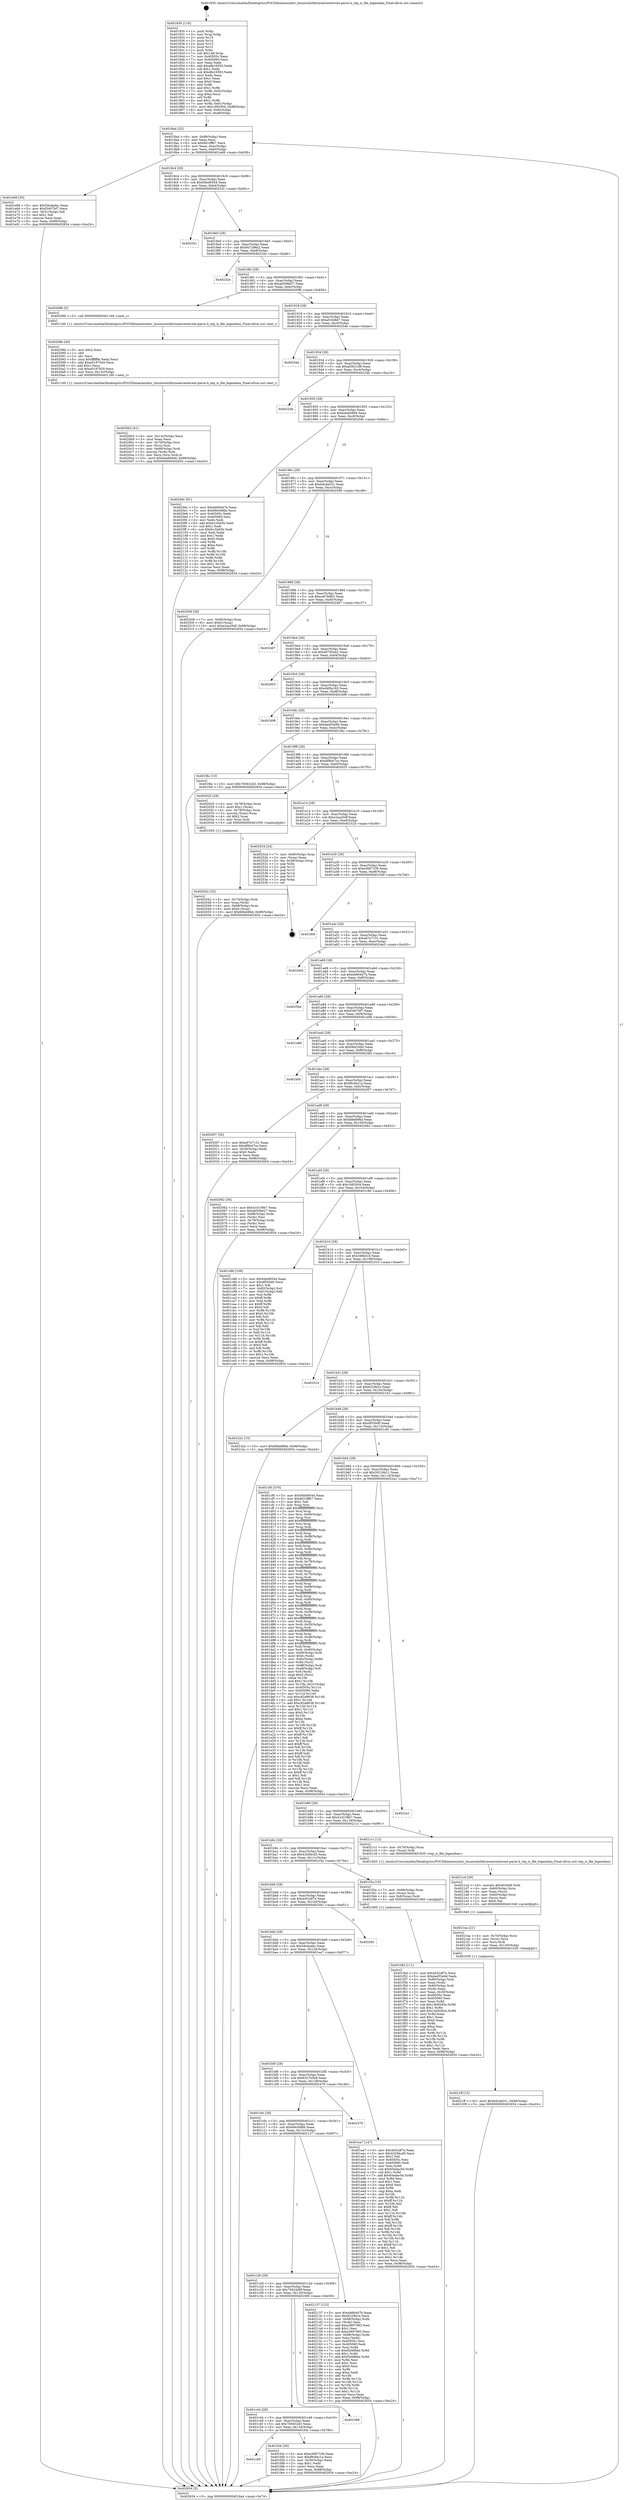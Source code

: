 digraph "0x401830" {
  label = "0x401830 (/mnt/c/Users/mathe/Desktop/tcc/POCII/binaries/extr_linuxtoolslibtraceeventevent-parse.h_tep_is_file_bigendian_Final-ollvm.out::main(0))"
  labelloc = "t"
  node[shape=record]

  Entry [label="",width=0.3,height=0.3,shape=circle,fillcolor=black,style=filled]
  "0x4018a4" [label="{
     0x4018a4 [32]\l
     | [instrs]\l
     &nbsp;&nbsp;0x4018a4 \<+6\>: mov -0x98(%rbp),%eax\l
     &nbsp;&nbsp;0x4018aa \<+2\>: mov %eax,%ecx\l
     &nbsp;&nbsp;0x4018ac \<+6\>: sub $0x8410ffb7,%ecx\l
     &nbsp;&nbsp;0x4018b2 \<+6\>: mov %eax,-0xac(%rbp)\l
     &nbsp;&nbsp;0x4018b8 \<+6\>: mov %ecx,-0xb0(%rbp)\l
     &nbsp;&nbsp;0x4018be \<+6\>: je 0000000000401e68 \<main+0x638\>\l
  }"]
  "0x401e68" [label="{
     0x401e68 [30]\l
     | [instrs]\l
     &nbsp;&nbsp;0x401e68 \<+5\>: mov $0x59cdadec,%eax\l
     &nbsp;&nbsp;0x401e6d \<+5\>: mov $0xf3407bf7,%ecx\l
     &nbsp;&nbsp;0x401e72 \<+3\>: mov -0x31(%rbp),%dl\l
     &nbsp;&nbsp;0x401e75 \<+3\>: test $0x1,%dl\l
     &nbsp;&nbsp;0x401e78 \<+3\>: cmovne %ecx,%eax\l
     &nbsp;&nbsp;0x401e7b \<+6\>: mov %eax,-0x98(%rbp)\l
     &nbsp;&nbsp;0x401e81 \<+5\>: jmp 0000000000402654 \<main+0xe24\>\l
  }"]
  "0x4018c4" [label="{
     0x4018c4 [28]\l
     | [instrs]\l
     &nbsp;&nbsp;0x4018c4 \<+5\>: jmp 00000000004018c9 \<main+0x99\>\l
     &nbsp;&nbsp;0x4018c9 \<+6\>: mov -0xac(%rbp),%eax\l
     &nbsp;&nbsp;0x4018cf \<+5\>: sub $0x94bd9544,%eax\l
     &nbsp;&nbsp;0x4018d4 \<+6\>: mov %eax,-0xb4(%rbp)\l
     &nbsp;&nbsp;0x4018da \<+6\>: je 000000000040253c \<main+0xd0c\>\l
  }"]
  Exit [label="",width=0.3,height=0.3,shape=circle,fillcolor=black,style=filled,peripheries=2]
  "0x40253c" [label="{
     0x40253c\l
  }", style=dashed]
  "0x4018e0" [label="{
     0x4018e0 [28]\l
     | [instrs]\l
     &nbsp;&nbsp;0x4018e0 \<+5\>: jmp 00000000004018e5 \<main+0xb5\>\l
     &nbsp;&nbsp;0x4018e5 \<+6\>: mov -0xac(%rbp),%eax\l
     &nbsp;&nbsp;0x4018eb \<+5\>: sub $0x9a7296a2,%eax\l
     &nbsp;&nbsp;0x4018f0 \<+6\>: mov %eax,-0xb8(%rbp)\l
     &nbsp;&nbsp;0x4018f6 \<+6\>: je 000000000040232e \<main+0xafe\>\l
  }"]
  "0x4021ff" [label="{
     0x4021ff [15]\l
     | [instrs]\l
     &nbsp;&nbsp;0x4021ff \<+10\>: movl $0xbdcda531,-0x98(%rbp)\l
     &nbsp;&nbsp;0x402209 \<+5\>: jmp 0000000000402654 \<main+0xe24\>\l
  }"]
  "0x40232e" [label="{
     0x40232e\l
  }", style=dashed]
  "0x4018fc" [label="{
     0x4018fc [28]\l
     | [instrs]\l
     &nbsp;&nbsp;0x4018fc \<+5\>: jmp 0000000000401901 \<main+0xd1\>\l
     &nbsp;&nbsp;0x401901 \<+6\>: mov -0xac(%rbp),%eax\l
     &nbsp;&nbsp;0x401907 \<+5\>: sub $0xab508d27,%eax\l
     &nbsp;&nbsp;0x40190c \<+6\>: mov %eax,-0xbc(%rbp)\l
     &nbsp;&nbsp;0x401912 \<+6\>: je 0000000000402086 \<main+0x856\>\l
  }"]
  "0x4021ea" [label="{
     0x4021ea [21]\l
     | [instrs]\l
     &nbsp;&nbsp;0x4021ea \<+4\>: mov -0x70(%rbp),%rcx\l
     &nbsp;&nbsp;0x4021ee \<+3\>: mov (%rcx),%rcx\l
     &nbsp;&nbsp;0x4021f1 \<+3\>: mov %rcx,%rdi\l
     &nbsp;&nbsp;0x4021f4 \<+6\>: mov %eax,-0x140(%rbp)\l
     &nbsp;&nbsp;0x4021fa \<+5\>: call 0000000000401030 \<free@plt\>\l
     | [calls]\l
     &nbsp;&nbsp;0x401030 \{1\} (unknown)\l
  }"]
  "0x402086" [label="{
     0x402086 [5]\l
     | [instrs]\l
     &nbsp;&nbsp;0x402086 \<+5\>: call 0000000000401160 \<next_i\>\l
     | [calls]\l
     &nbsp;&nbsp;0x401160 \{1\} (/mnt/c/Users/mathe/Desktop/tcc/POCII/binaries/extr_linuxtoolslibtraceeventevent-parse.h_tep_is_file_bigendian_Final-ollvm.out::next_i)\l
  }"]
  "0x401918" [label="{
     0x401918 [28]\l
     | [instrs]\l
     &nbsp;&nbsp;0x401918 \<+5\>: jmp 000000000040191d \<main+0xed\>\l
     &nbsp;&nbsp;0x40191d \<+6\>: mov -0xac(%rbp),%eax\l
     &nbsp;&nbsp;0x401923 \<+5\>: sub $0xaf1648d7,%eax\l
     &nbsp;&nbsp;0x401928 \<+6\>: mov %eax,-0xc0(%rbp)\l
     &nbsp;&nbsp;0x40192e \<+6\>: je 00000000004025de \<main+0xdae\>\l
  }"]
  "0x4021cd" [label="{
     0x4021cd [29]\l
     | [instrs]\l
     &nbsp;&nbsp;0x4021cd \<+10\>: movabs $0x4030d6,%rdi\l
     &nbsp;&nbsp;0x4021d7 \<+4\>: mov -0x60(%rbp),%rcx\l
     &nbsp;&nbsp;0x4021db \<+2\>: mov %eax,(%rcx)\l
     &nbsp;&nbsp;0x4021dd \<+4\>: mov -0x60(%rbp),%rcx\l
     &nbsp;&nbsp;0x4021e1 \<+2\>: mov (%rcx),%esi\l
     &nbsp;&nbsp;0x4021e3 \<+2\>: mov $0x0,%al\l
     &nbsp;&nbsp;0x4021e5 \<+5\>: call 0000000000401040 \<printf@plt\>\l
     | [calls]\l
     &nbsp;&nbsp;0x401040 \{1\} (unknown)\l
  }"]
  "0x4025de" [label="{
     0x4025de\l
  }", style=dashed]
  "0x401934" [label="{
     0x401934 [28]\l
     | [instrs]\l
     &nbsp;&nbsp;0x401934 \<+5\>: jmp 0000000000401939 \<main+0x109\>\l
     &nbsp;&nbsp;0x401939 \<+6\>: mov -0xac(%rbp),%eax\l
     &nbsp;&nbsp;0x40193f \<+5\>: sub $0xaf3621d8,%eax\l
     &nbsp;&nbsp;0x401944 \<+6\>: mov %eax,-0xc4(%rbp)\l
     &nbsp;&nbsp;0x40194a \<+6\>: je 000000000040224b \<main+0xa1b\>\l
  }"]
  "0x4020b3" [label="{
     0x4020b3 [41]\l
     | [instrs]\l
     &nbsp;&nbsp;0x4020b3 \<+6\>: mov -0x13c(%rbp),%ecx\l
     &nbsp;&nbsp;0x4020b9 \<+3\>: imul %eax,%ecx\l
     &nbsp;&nbsp;0x4020bc \<+4\>: mov -0x70(%rbp),%rsi\l
     &nbsp;&nbsp;0x4020c0 \<+3\>: mov (%rsi),%rsi\l
     &nbsp;&nbsp;0x4020c3 \<+4\>: mov -0x68(%rbp),%rdi\l
     &nbsp;&nbsp;0x4020c7 \<+3\>: movslq (%rdi),%rdi\l
     &nbsp;&nbsp;0x4020ca \<+3\>: mov %ecx,(%rsi,%rdi,4)\l
     &nbsp;&nbsp;0x4020cd \<+10\>: movl $0xb4a84846,-0x98(%rbp)\l
     &nbsp;&nbsp;0x4020d7 \<+5\>: jmp 0000000000402654 \<main+0xe24\>\l
  }"]
  "0x40224b" [label="{
     0x40224b\l
  }", style=dashed]
  "0x401950" [label="{
     0x401950 [28]\l
     | [instrs]\l
     &nbsp;&nbsp;0x401950 \<+5\>: jmp 0000000000401955 \<main+0x125\>\l
     &nbsp;&nbsp;0x401955 \<+6\>: mov -0xac(%rbp),%eax\l
     &nbsp;&nbsp;0x40195b \<+5\>: sub $0xb4a84846,%eax\l
     &nbsp;&nbsp;0x401960 \<+6\>: mov %eax,-0xc8(%rbp)\l
     &nbsp;&nbsp;0x401966 \<+6\>: je 00000000004020dc \<main+0x8ac\>\l
  }"]
  "0x40208b" [label="{
     0x40208b [40]\l
     | [instrs]\l
     &nbsp;&nbsp;0x40208b \<+5\>: mov $0x2,%ecx\l
     &nbsp;&nbsp;0x402090 \<+1\>: cltd\l
     &nbsp;&nbsp;0x402091 \<+2\>: idiv %ecx\l
     &nbsp;&nbsp;0x402093 \<+6\>: imul $0xfffffffe,%edx,%ecx\l
     &nbsp;&nbsp;0x402099 \<+6\>: add $0xe0197929,%ecx\l
     &nbsp;&nbsp;0x40209f \<+3\>: add $0x1,%ecx\l
     &nbsp;&nbsp;0x4020a2 \<+6\>: sub $0xe0197929,%ecx\l
     &nbsp;&nbsp;0x4020a8 \<+6\>: mov %ecx,-0x13c(%rbp)\l
     &nbsp;&nbsp;0x4020ae \<+5\>: call 0000000000401160 \<next_i\>\l
     | [calls]\l
     &nbsp;&nbsp;0x401160 \{1\} (/mnt/c/Users/mathe/Desktop/tcc/POCII/binaries/extr_linuxtoolslibtraceeventevent-parse.h_tep_is_file_bigendian_Final-ollvm.out::next_i)\l
  }"]
  "0x4020dc" [label="{
     0x4020dc [91]\l
     | [instrs]\l
     &nbsp;&nbsp;0x4020dc \<+5\>: mov $0xeb66447b,%eax\l
     &nbsp;&nbsp;0x4020e1 \<+5\>: mov $0x69e3fd6b,%ecx\l
     &nbsp;&nbsp;0x4020e6 \<+7\>: mov 0x40505c,%edx\l
     &nbsp;&nbsp;0x4020ed \<+7\>: mov 0x405060,%esi\l
     &nbsp;&nbsp;0x4020f4 \<+2\>: mov %edx,%edi\l
     &nbsp;&nbsp;0x4020f6 \<+6\>: add $0xfcc3d45b,%edi\l
     &nbsp;&nbsp;0x4020fc \<+3\>: sub $0x1,%edi\l
     &nbsp;&nbsp;0x4020ff \<+6\>: sub $0xfcc3d45b,%edi\l
     &nbsp;&nbsp;0x402105 \<+3\>: imul %edi,%edx\l
     &nbsp;&nbsp;0x402108 \<+3\>: and $0x1,%edx\l
     &nbsp;&nbsp;0x40210b \<+3\>: cmp $0x0,%edx\l
     &nbsp;&nbsp;0x40210e \<+4\>: sete %r8b\l
     &nbsp;&nbsp;0x402112 \<+3\>: cmp $0xa,%esi\l
     &nbsp;&nbsp;0x402115 \<+4\>: setl %r9b\l
     &nbsp;&nbsp;0x402119 \<+3\>: mov %r8b,%r10b\l
     &nbsp;&nbsp;0x40211c \<+3\>: and %r9b,%r10b\l
     &nbsp;&nbsp;0x40211f \<+3\>: xor %r9b,%r8b\l
     &nbsp;&nbsp;0x402122 \<+3\>: or %r8b,%r10b\l
     &nbsp;&nbsp;0x402125 \<+4\>: test $0x1,%r10b\l
     &nbsp;&nbsp;0x402129 \<+3\>: cmovne %ecx,%eax\l
     &nbsp;&nbsp;0x40212c \<+6\>: mov %eax,-0x98(%rbp)\l
     &nbsp;&nbsp;0x402132 \<+5\>: jmp 0000000000402654 \<main+0xe24\>\l
  }"]
  "0x40196c" [label="{
     0x40196c [28]\l
     | [instrs]\l
     &nbsp;&nbsp;0x40196c \<+5\>: jmp 0000000000401971 \<main+0x141\>\l
     &nbsp;&nbsp;0x401971 \<+6\>: mov -0xac(%rbp),%eax\l
     &nbsp;&nbsp;0x401977 \<+5\>: sub $0xbdcda531,%eax\l
     &nbsp;&nbsp;0x40197c \<+6\>: mov %eax,-0xcc(%rbp)\l
     &nbsp;&nbsp;0x401982 \<+6\>: je 0000000000402508 \<main+0xcd8\>\l
  }"]
  "0x402042" [label="{
     0x402042 [32]\l
     | [instrs]\l
     &nbsp;&nbsp;0x402042 \<+4\>: mov -0x70(%rbp),%rdi\l
     &nbsp;&nbsp;0x402046 \<+3\>: mov %rax,(%rdi)\l
     &nbsp;&nbsp;0x402049 \<+4\>: mov -0x68(%rbp),%rax\l
     &nbsp;&nbsp;0x40204d \<+6\>: movl $0x0,(%rax)\l
     &nbsp;&nbsp;0x402053 \<+10\>: movl $0xfd9a686d,-0x98(%rbp)\l
     &nbsp;&nbsp;0x40205d \<+5\>: jmp 0000000000402654 \<main+0xe24\>\l
  }"]
  "0x402508" [label="{
     0x402508 [28]\l
     | [instrs]\l
     &nbsp;&nbsp;0x402508 \<+7\>: mov -0x90(%rbp),%rax\l
     &nbsp;&nbsp;0x40250f \<+6\>: movl $0x0,(%rax)\l
     &nbsp;&nbsp;0x402515 \<+10\>: movl $0xe2aa20df,-0x98(%rbp)\l
     &nbsp;&nbsp;0x40251f \<+5\>: jmp 0000000000402654 \<main+0xe24\>\l
  }"]
  "0x401988" [label="{
     0x401988 [28]\l
     | [instrs]\l
     &nbsp;&nbsp;0x401988 \<+5\>: jmp 000000000040198d \<main+0x15d\>\l
     &nbsp;&nbsp;0x40198d \<+6\>: mov -0xac(%rbp),%eax\l
     &nbsp;&nbsp;0x401993 \<+5\>: sub $0xce67b683,%eax\l
     &nbsp;&nbsp;0x401998 \<+6\>: mov %eax,-0xd0(%rbp)\l
     &nbsp;&nbsp;0x40199e \<+6\>: je 0000000000402467 \<main+0xc37\>\l
  }"]
  "0x401c60" [label="{
     0x401c60\l
  }", style=dashed]
  "0x402467" [label="{
     0x402467\l
  }", style=dashed]
  "0x4019a4" [label="{
     0x4019a4 [28]\l
     | [instrs]\l
     &nbsp;&nbsp;0x4019a4 \<+5\>: jmp 00000000004019a9 \<main+0x179\>\l
     &nbsp;&nbsp;0x4019a9 \<+6\>: mov -0xac(%rbp),%eax\l
     &nbsp;&nbsp;0x4019af \<+5\>: sub $0xd0795a42,%eax\l
     &nbsp;&nbsp;0x4019b4 \<+6\>: mov %eax,-0xd4(%rbp)\l
     &nbsp;&nbsp;0x4019ba \<+6\>: je 0000000000402603 \<main+0xdd3\>\l
  }"]
  "0x401fcb" [label="{
     0x401fcb [30]\l
     | [instrs]\l
     &nbsp;&nbsp;0x401fcb \<+5\>: mov $0xe3687339,%eax\l
     &nbsp;&nbsp;0x401fd0 \<+5\>: mov $0xf9c94c1a,%ecx\l
     &nbsp;&nbsp;0x401fd5 \<+3\>: mov -0x30(%rbp),%edx\l
     &nbsp;&nbsp;0x401fd8 \<+3\>: cmp $0x1,%edx\l
     &nbsp;&nbsp;0x401fdb \<+3\>: cmovl %ecx,%eax\l
     &nbsp;&nbsp;0x401fde \<+6\>: mov %eax,-0x98(%rbp)\l
     &nbsp;&nbsp;0x401fe4 \<+5\>: jmp 0000000000402654 \<main+0xe24\>\l
  }"]
  "0x402603" [label="{
     0x402603\l
  }", style=dashed]
  "0x4019c0" [label="{
     0x4019c0 [28]\l
     | [instrs]\l
     &nbsp;&nbsp;0x4019c0 \<+5\>: jmp 00000000004019c5 \<main+0x195\>\l
     &nbsp;&nbsp;0x4019c5 \<+6\>: mov -0xac(%rbp),%eax\l
     &nbsp;&nbsp;0x4019cb \<+5\>: sub $0xd4f0a182,%eax\l
     &nbsp;&nbsp;0x4019d0 \<+6\>: mov %eax,-0xd8(%rbp)\l
     &nbsp;&nbsp;0x4019d6 \<+6\>: je 0000000000402498 \<main+0xc68\>\l
  }"]
  "0x401c44" [label="{
     0x401c44 [28]\l
     | [instrs]\l
     &nbsp;&nbsp;0x401c44 \<+5\>: jmp 0000000000401c49 \<main+0x419\>\l
     &nbsp;&nbsp;0x401c49 \<+6\>: mov -0xac(%rbp),%eax\l
     &nbsp;&nbsp;0x401c4f \<+5\>: sub $0x765632d3,%eax\l
     &nbsp;&nbsp;0x401c54 \<+6\>: mov %eax,-0x134(%rbp)\l
     &nbsp;&nbsp;0x401c5a \<+6\>: je 0000000000401fcb \<main+0x79b\>\l
  }"]
  "0x402498" [label="{
     0x402498\l
  }", style=dashed]
  "0x4019dc" [label="{
     0x4019dc [28]\l
     | [instrs]\l
     &nbsp;&nbsp;0x4019dc \<+5\>: jmp 00000000004019e1 \<main+0x1b1\>\l
     &nbsp;&nbsp;0x4019e1 \<+6\>: mov -0xac(%rbp),%eax\l
     &nbsp;&nbsp;0x4019e7 \<+5\>: sub $0xdad55e9d,%eax\l
     &nbsp;&nbsp;0x4019ec \<+6\>: mov %eax,-0xdc(%rbp)\l
     &nbsp;&nbsp;0x4019f2 \<+6\>: je 0000000000401fbc \<main+0x78c\>\l
  }"]
  "0x402389" [label="{
     0x402389\l
  }", style=dashed]
  "0x401fbc" [label="{
     0x401fbc [15]\l
     | [instrs]\l
     &nbsp;&nbsp;0x401fbc \<+10\>: movl $0x765632d3,-0x98(%rbp)\l
     &nbsp;&nbsp;0x401fc6 \<+5\>: jmp 0000000000402654 \<main+0xe24\>\l
  }"]
  "0x4019f8" [label="{
     0x4019f8 [28]\l
     | [instrs]\l
     &nbsp;&nbsp;0x4019f8 \<+5\>: jmp 00000000004019fd \<main+0x1cd\>\l
     &nbsp;&nbsp;0x4019fd \<+6\>: mov -0xac(%rbp),%eax\l
     &nbsp;&nbsp;0x401a03 \<+5\>: sub $0xdf9b47ce,%eax\l
     &nbsp;&nbsp;0x401a08 \<+6\>: mov %eax,-0xe0(%rbp)\l
     &nbsp;&nbsp;0x401a0e \<+6\>: je 0000000000402025 \<main+0x7f5\>\l
  }"]
  "0x401c28" [label="{
     0x401c28 [28]\l
     | [instrs]\l
     &nbsp;&nbsp;0x401c28 \<+5\>: jmp 0000000000401c2d \<main+0x3fd\>\l
     &nbsp;&nbsp;0x401c2d \<+6\>: mov -0xac(%rbp),%eax\l
     &nbsp;&nbsp;0x401c33 \<+5\>: sub $0x75634d9f,%eax\l
     &nbsp;&nbsp;0x401c38 \<+6\>: mov %eax,-0x130(%rbp)\l
     &nbsp;&nbsp;0x401c3e \<+6\>: je 0000000000402389 \<main+0xb59\>\l
  }"]
  "0x402025" [label="{
     0x402025 [29]\l
     | [instrs]\l
     &nbsp;&nbsp;0x402025 \<+4\>: mov -0x78(%rbp),%rax\l
     &nbsp;&nbsp;0x402029 \<+6\>: movl $0x1,(%rax)\l
     &nbsp;&nbsp;0x40202f \<+4\>: mov -0x78(%rbp),%rax\l
     &nbsp;&nbsp;0x402033 \<+3\>: movslq (%rax),%rax\l
     &nbsp;&nbsp;0x402036 \<+4\>: shl $0x2,%rax\l
     &nbsp;&nbsp;0x40203a \<+3\>: mov %rax,%rdi\l
     &nbsp;&nbsp;0x40203d \<+5\>: call 0000000000401050 \<malloc@plt\>\l
     | [calls]\l
     &nbsp;&nbsp;0x401050 \{1\} (unknown)\l
  }"]
  "0x401a14" [label="{
     0x401a14 [28]\l
     | [instrs]\l
     &nbsp;&nbsp;0x401a14 \<+5\>: jmp 0000000000401a19 \<main+0x1e9\>\l
     &nbsp;&nbsp;0x401a19 \<+6\>: mov -0xac(%rbp),%eax\l
     &nbsp;&nbsp;0x401a1f \<+5\>: sub $0xe2aa20df,%eax\l
     &nbsp;&nbsp;0x401a24 \<+6\>: mov %eax,-0xe4(%rbp)\l
     &nbsp;&nbsp;0x401a2a \<+6\>: je 0000000000402524 \<main+0xcf4\>\l
  }"]
  "0x402137" [label="{
     0x402137 [123]\l
     | [instrs]\l
     &nbsp;&nbsp;0x402137 \<+5\>: mov $0xeb66447b,%eax\l
     &nbsp;&nbsp;0x40213c \<+5\>: mov $0x6229d1e,%ecx\l
     &nbsp;&nbsp;0x402141 \<+4\>: mov -0x68(%rbp),%rdx\l
     &nbsp;&nbsp;0x402145 \<+2\>: mov (%rdx),%esi\l
     &nbsp;&nbsp;0x402147 \<+6\>: add $0xa3697983,%esi\l
     &nbsp;&nbsp;0x40214d \<+3\>: add $0x1,%esi\l
     &nbsp;&nbsp;0x402150 \<+6\>: sub $0xa3697983,%esi\l
     &nbsp;&nbsp;0x402156 \<+4\>: mov -0x68(%rbp),%rdx\l
     &nbsp;&nbsp;0x40215a \<+2\>: mov %esi,(%rdx)\l
     &nbsp;&nbsp;0x40215c \<+7\>: mov 0x40505c,%esi\l
     &nbsp;&nbsp;0x402163 \<+7\>: mov 0x405060,%edi\l
     &nbsp;&nbsp;0x40216a \<+3\>: mov %esi,%r8d\l
     &nbsp;&nbsp;0x40216d \<+7\>: sub $0xf5d4f8de,%r8d\l
     &nbsp;&nbsp;0x402174 \<+4\>: sub $0x1,%r8d\l
     &nbsp;&nbsp;0x402178 \<+7\>: add $0xf5d4f8de,%r8d\l
     &nbsp;&nbsp;0x40217f \<+4\>: imul %r8d,%esi\l
     &nbsp;&nbsp;0x402183 \<+3\>: and $0x1,%esi\l
     &nbsp;&nbsp;0x402186 \<+3\>: cmp $0x0,%esi\l
     &nbsp;&nbsp;0x402189 \<+4\>: sete %r9b\l
     &nbsp;&nbsp;0x40218d \<+3\>: cmp $0xa,%edi\l
     &nbsp;&nbsp;0x402190 \<+4\>: setl %r10b\l
     &nbsp;&nbsp;0x402194 \<+3\>: mov %r9b,%r11b\l
     &nbsp;&nbsp;0x402197 \<+3\>: and %r10b,%r11b\l
     &nbsp;&nbsp;0x40219a \<+3\>: xor %r10b,%r9b\l
     &nbsp;&nbsp;0x40219d \<+3\>: or %r9b,%r11b\l
     &nbsp;&nbsp;0x4021a0 \<+4\>: test $0x1,%r11b\l
     &nbsp;&nbsp;0x4021a4 \<+3\>: cmovne %ecx,%eax\l
     &nbsp;&nbsp;0x4021a7 \<+6\>: mov %eax,-0x98(%rbp)\l
     &nbsp;&nbsp;0x4021ad \<+5\>: jmp 0000000000402654 \<main+0xe24\>\l
  }"]
  "0x402524" [label="{
     0x402524 [24]\l
     | [instrs]\l
     &nbsp;&nbsp;0x402524 \<+7\>: mov -0x90(%rbp),%rax\l
     &nbsp;&nbsp;0x40252b \<+2\>: mov (%rax),%eax\l
     &nbsp;&nbsp;0x40252d \<+4\>: lea -0x28(%rbp),%rsp\l
     &nbsp;&nbsp;0x402531 \<+1\>: pop %rbx\l
     &nbsp;&nbsp;0x402532 \<+2\>: pop %r12\l
     &nbsp;&nbsp;0x402534 \<+2\>: pop %r13\l
     &nbsp;&nbsp;0x402536 \<+2\>: pop %r14\l
     &nbsp;&nbsp;0x402538 \<+2\>: pop %r15\l
     &nbsp;&nbsp;0x40253a \<+1\>: pop %rbp\l
     &nbsp;&nbsp;0x40253b \<+1\>: ret\l
  }"]
  "0x401a30" [label="{
     0x401a30 [28]\l
     | [instrs]\l
     &nbsp;&nbsp;0x401a30 \<+5\>: jmp 0000000000401a35 \<main+0x205\>\l
     &nbsp;&nbsp;0x401a35 \<+6\>: mov -0xac(%rbp),%eax\l
     &nbsp;&nbsp;0x401a3b \<+5\>: sub $0xe3687339,%eax\l
     &nbsp;&nbsp;0x401a40 \<+6\>: mov %eax,-0xe8(%rbp)\l
     &nbsp;&nbsp;0x401a46 \<+6\>: je 0000000000401fe9 \<main+0x7b9\>\l
  }"]
  "0x401c0c" [label="{
     0x401c0c [28]\l
     | [instrs]\l
     &nbsp;&nbsp;0x401c0c \<+5\>: jmp 0000000000401c11 \<main+0x3e1\>\l
     &nbsp;&nbsp;0x401c11 \<+6\>: mov -0xac(%rbp),%eax\l
     &nbsp;&nbsp;0x401c17 \<+5\>: sub $0x69e3fd6b,%eax\l
     &nbsp;&nbsp;0x401c1c \<+6\>: mov %eax,-0x12c(%rbp)\l
     &nbsp;&nbsp;0x401c22 \<+6\>: je 0000000000402137 \<main+0x907\>\l
  }"]
  "0x401fe9" [label="{
     0x401fe9\l
  }", style=dashed]
  "0x401a4c" [label="{
     0x401a4c [28]\l
     | [instrs]\l
     &nbsp;&nbsp;0x401a4c \<+5\>: jmp 0000000000401a51 \<main+0x221\>\l
     &nbsp;&nbsp;0x401a51 \<+6\>: mov -0xac(%rbp),%eax\l
     &nbsp;&nbsp;0x401a57 \<+5\>: sub $0xe67e7131,%eax\l
     &nbsp;&nbsp;0x401a5c \<+6\>: mov %eax,-0xec(%rbp)\l
     &nbsp;&nbsp;0x401a62 \<+6\>: je 00000000004024e5 \<main+0xcb5\>\l
  }"]
  "0x402476" [label="{
     0x402476\l
  }", style=dashed]
  "0x4024e5" [label="{
     0x4024e5\l
  }", style=dashed]
  "0x401a68" [label="{
     0x401a68 [28]\l
     | [instrs]\l
     &nbsp;&nbsp;0x401a68 \<+5\>: jmp 0000000000401a6d \<main+0x23d\>\l
     &nbsp;&nbsp;0x401a6d \<+6\>: mov -0xac(%rbp),%eax\l
     &nbsp;&nbsp;0x401a73 \<+5\>: sub $0xeb66447b,%eax\l
     &nbsp;&nbsp;0x401a78 \<+6\>: mov %eax,-0xf0(%rbp)\l
     &nbsp;&nbsp;0x401a7e \<+6\>: je 00000000004025b4 \<main+0xd84\>\l
  }"]
  "0x401f4d" [label="{
     0x401f4d [111]\l
     | [instrs]\l
     &nbsp;&nbsp;0x401f4d \<+5\>: mov $0x4452df7e,%ecx\l
     &nbsp;&nbsp;0x401f52 \<+5\>: mov $0xdad55e9d,%edx\l
     &nbsp;&nbsp;0x401f57 \<+4\>: mov -0x80(%rbp),%rdi\l
     &nbsp;&nbsp;0x401f5b \<+2\>: mov %eax,(%rdi)\l
     &nbsp;&nbsp;0x401f5d \<+4\>: mov -0x80(%rbp),%rdi\l
     &nbsp;&nbsp;0x401f61 \<+2\>: mov (%rdi),%eax\l
     &nbsp;&nbsp;0x401f63 \<+3\>: mov %eax,-0x30(%rbp)\l
     &nbsp;&nbsp;0x401f66 \<+7\>: mov 0x40505c,%eax\l
     &nbsp;&nbsp;0x401f6d \<+7\>: mov 0x405060,%esi\l
     &nbsp;&nbsp;0x401f74 \<+3\>: mov %eax,%r8d\l
     &nbsp;&nbsp;0x401f77 \<+7\>: sub $0x14b9292e,%r8d\l
     &nbsp;&nbsp;0x401f7e \<+4\>: sub $0x1,%r8d\l
     &nbsp;&nbsp;0x401f82 \<+7\>: add $0x14b9292e,%r8d\l
     &nbsp;&nbsp;0x401f89 \<+4\>: imul %r8d,%eax\l
     &nbsp;&nbsp;0x401f8d \<+3\>: and $0x1,%eax\l
     &nbsp;&nbsp;0x401f90 \<+3\>: cmp $0x0,%eax\l
     &nbsp;&nbsp;0x401f93 \<+4\>: sete %r9b\l
     &nbsp;&nbsp;0x401f97 \<+3\>: cmp $0xa,%esi\l
     &nbsp;&nbsp;0x401f9a \<+4\>: setl %r10b\l
     &nbsp;&nbsp;0x401f9e \<+3\>: mov %r9b,%r11b\l
     &nbsp;&nbsp;0x401fa1 \<+3\>: and %r10b,%r11b\l
     &nbsp;&nbsp;0x401fa4 \<+3\>: xor %r10b,%r9b\l
     &nbsp;&nbsp;0x401fa7 \<+3\>: or %r9b,%r11b\l
     &nbsp;&nbsp;0x401faa \<+4\>: test $0x1,%r11b\l
     &nbsp;&nbsp;0x401fae \<+3\>: cmovne %edx,%ecx\l
     &nbsp;&nbsp;0x401fb1 \<+6\>: mov %ecx,-0x98(%rbp)\l
     &nbsp;&nbsp;0x401fb7 \<+5\>: jmp 0000000000402654 \<main+0xe24\>\l
  }"]
  "0x4025b4" [label="{
     0x4025b4\l
  }", style=dashed]
  "0x401a84" [label="{
     0x401a84 [28]\l
     | [instrs]\l
     &nbsp;&nbsp;0x401a84 \<+5\>: jmp 0000000000401a89 \<main+0x259\>\l
     &nbsp;&nbsp;0x401a89 \<+6\>: mov -0xac(%rbp),%eax\l
     &nbsp;&nbsp;0x401a8f \<+5\>: sub $0xf3407bf7,%eax\l
     &nbsp;&nbsp;0x401a94 \<+6\>: mov %eax,-0xf4(%rbp)\l
     &nbsp;&nbsp;0x401a9a \<+6\>: je 0000000000401e86 \<main+0x656\>\l
  }"]
  "0x401bf0" [label="{
     0x401bf0 [28]\l
     | [instrs]\l
     &nbsp;&nbsp;0x401bf0 \<+5\>: jmp 0000000000401bf5 \<main+0x3c5\>\l
     &nbsp;&nbsp;0x401bf5 \<+6\>: mov -0xac(%rbp),%eax\l
     &nbsp;&nbsp;0x401bfb \<+5\>: sub $0x6327b5e8,%eax\l
     &nbsp;&nbsp;0x401c00 \<+6\>: mov %eax,-0x128(%rbp)\l
     &nbsp;&nbsp;0x401c06 \<+6\>: je 0000000000402476 \<main+0xc46\>\l
  }"]
  "0x401e86" [label="{
     0x401e86\l
  }", style=dashed]
  "0x401aa0" [label="{
     0x401aa0 [28]\l
     | [instrs]\l
     &nbsp;&nbsp;0x401aa0 \<+5\>: jmp 0000000000401aa5 \<main+0x275\>\l
     &nbsp;&nbsp;0x401aa5 \<+6\>: mov -0xac(%rbp),%eax\l
     &nbsp;&nbsp;0x401aab \<+5\>: sub $0xf4bf16b0,%eax\l
     &nbsp;&nbsp;0x401ab0 \<+6\>: mov %eax,-0xf8(%rbp)\l
     &nbsp;&nbsp;0x401ab6 \<+6\>: je 00000000004024f4 \<main+0xcc4\>\l
  }"]
  "0x401ea7" [label="{
     0x401ea7 [147]\l
     | [instrs]\l
     &nbsp;&nbsp;0x401ea7 \<+5\>: mov $0x4452df7e,%eax\l
     &nbsp;&nbsp;0x401eac \<+5\>: mov $0x43284cd5,%ecx\l
     &nbsp;&nbsp;0x401eb1 \<+2\>: mov $0x1,%dl\l
     &nbsp;&nbsp;0x401eb3 \<+7\>: mov 0x40505c,%esi\l
     &nbsp;&nbsp;0x401eba \<+7\>: mov 0x405060,%edi\l
     &nbsp;&nbsp;0x401ec1 \<+3\>: mov %esi,%r8d\l
     &nbsp;&nbsp;0x401ec4 \<+7\>: sub $0x65edac0d,%r8d\l
     &nbsp;&nbsp;0x401ecb \<+4\>: sub $0x1,%r8d\l
     &nbsp;&nbsp;0x401ecf \<+7\>: add $0x65edac0d,%r8d\l
     &nbsp;&nbsp;0x401ed6 \<+4\>: imul %r8d,%esi\l
     &nbsp;&nbsp;0x401eda \<+3\>: and $0x1,%esi\l
     &nbsp;&nbsp;0x401edd \<+3\>: cmp $0x0,%esi\l
     &nbsp;&nbsp;0x401ee0 \<+4\>: sete %r9b\l
     &nbsp;&nbsp;0x401ee4 \<+3\>: cmp $0xa,%edi\l
     &nbsp;&nbsp;0x401ee7 \<+4\>: setl %r10b\l
     &nbsp;&nbsp;0x401eeb \<+3\>: mov %r9b,%r11b\l
     &nbsp;&nbsp;0x401eee \<+4\>: xor $0xff,%r11b\l
     &nbsp;&nbsp;0x401ef2 \<+3\>: mov %r10b,%bl\l
     &nbsp;&nbsp;0x401ef5 \<+3\>: xor $0xff,%bl\l
     &nbsp;&nbsp;0x401ef8 \<+3\>: xor $0x1,%dl\l
     &nbsp;&nbsp;0x401efb \<+3\>: mov %r11b,%r14b\l
     &nbsp;&nbsp;0x401efe \<+4\>: and $0xff,%r14b\l
     &nbsp;&nbsp;0x401f02 \<+3\>: and %dl,%r9b\l
     &nbsp;&nbsp;0x401f05 \<+3\>: mov %bl,%r15b\l
     &nbsp;&nbsp;0x401f08 \<+4\>: and $0xff,%r15b\l
     &nbsp;&nbsp;0x401f0c \<+3\>: and %dl,%r10b\l
     &nbsp;&nbsp;0x401f0f \<+3\>: or %r9b,%r14b\l
     &nbsp;&nbsp;0x401f12 \<+3\>: or %r10b,%r15b\l
     &nbsp;&nbsp;0x401f15 \<+3\>: xor %r15b,%r14b\l
     &nbsp;&nbsp;0x401f18 \<+3\>: or %bl,%r11b\l
     &nbsp;&nbsp;0x401f1b \<+4\>: xor $0xff,%r11b\l
     &nbsp;&nbsp;0x401f1f \<+3\>: or $0x1,%dl\l
     &nbsp;&nbsp;0x401f22 \<+3\>: and %dl,%r11b\l
     &nbsp;&nbsp;0x401f25 \<+3\>: or %r11b,%r14b\l
     &nbsp;&nbsp;0x401f28 \<+4\>: test $0x1,%r14b\l
     &nbsp;&nbsp;0x401f2c \<+3\>: cmovne %ecx,%eax\l
     &nbsp;&nbsp;0x401f2f \<+6\>: mov %eax,-0x98(%rbp)\l
     &nbsp;&nbsp;0x401f35 \<+5\>: jmp 0000000000402654 \<main+0xe24\>\l
  }"]
  "0x4024f4" [label="{
     0x4024f4\l
  }", style=dashed]
  "0x401abc" [label="{
     0x401abc [28]\l
     | [instrs]\l
     &nbsp;&nbsp;0x401abc \<+5\>: jmp 0000000000401ac1 \<main+0x291\>\l
     &nbsp;&nbsp;0x401ac1 \<+6\>: mov -0xac(%rbp),%eax\l
     &nbsp;&nbsp;0x401ac7 \<+5\>: sub $0xf9c94c1a,%eax\l
     &nbsp;&nbsp;0x401acc \<+6\>: mov %eax,-0xfc(%rbp)\l
     &nbsp;&nbsp;0x401ad2 \<+6\>: je 0000000000402007 \<main+0x7d7\>\l
  }"]
  "0x401bd4" [label="{
     0x401bd4 [28]\l
     | [instrs]\l
     &nbsp;&nbsp;0x401bd4 \<+5\>: jmp 0000000000401bd9 \<main+0x3a9\>\l
     &nbsp;&nbsp;0x401bd9 \<+6\>: mov -0xac(%rbp),%eax\l
     &nbsp;&nbsp;0x401bdf \<+5\>: sub $0x59cdadec,%eax\l
     &nbsp;&nbsp;0x401be4 \<+6\>: mov %eax,-0x124(%rbp)\l
     &nbsp;&nbsp;0x401bea \<+6\>: je 0000000000401ea7 \<main+0x677\>\l
  }"]
  "0x402007" [label="{
     0x402007 [30]\l
     | [instrs]\l
     &nbsp;&nbsp;0x402007 \<+5\>: mov $0xe67e7131,%eax\l
     &nbsp;&nbsp;0x40200c \<+5\>: mov $0xdf9b47ce,%ecx\l
     &nbsp;&nbsp;0x402011 \<+3\>: mov -0x30(%rbp),%edx\l
     &nbsp;&nbsp;0x402014 \<+3\>: cmp $0x0,%edx\l
     &nbsp;&nbsp;0x402017 \<+3\>: cmove %ecx,%eax\l
     &nbsp;&nbsp;0x40201a \<+6\>: mov %eax,-0x98(%rbp)\l
     &nbsp;&nbsp;0x402020 \<+5\>: jmp 0000000000402654 \<main+0xe24\>\l
  }"]
  "0x401ad8" [label="{
     0x401ad8 [28]\l
     | [instrs]\l
     &nbsp;&nbsp;0x401ad8 \<+5\>: jmp 0000000000401add \<main+0x2ad\>\l
     &nbsp;&nbsp;0x401add \<+6\>: mov -0xac(%rbp),%eax\l
     &nbsp;&nbsp;0x401ae3 \<+5\>: sub $0xfd9a686d,%eax\l
     &nbsp;&nbsp;0x401ae8 \<+6\>: mov %eax,-0x100(%rbp)\l
     &nbsp;&nbsp;0x401aee \<+6\>: je 0000000000402062 \<main+0x832\>\l
  }"]
  "0x402581" [label="{
     0x402581\l
  }", style=dashed]
  "0x402062" [label="{
     0x402062 [36]\l
     | [instrs]\l
     &nbsp;&nbsp;0x402062 \<+5\>: mov $0x41d159b7,%eax\l
     &nbsp;&nbsp;0x402067 \<+5\>: mov $0xab508d27,%ecx\l
     &nbsp;&nbsp;0x40206c \<+4\>: mov -0x68(%rbp),%rdx\l
     &nbsp;&nbsp;0x402070 \<+2\>: mov (%rdx),%esi\l
     &nbsp;&nbsp;0x402072 \<+4\>: mov -0x78(%rbp),%rdx\l
     &nbsp;&nbsp;0x402076 \<+2\>: cmp (%rdx),%esi\l
     &nbsp;&nbsp;0x402078 \<+3\>: cmovl %ecx,%eax\l
     &nbsp;&nbsp;0x40207b \<+6\>: mov %eax,-0x98(%rbp)\l
     &nbsp;&nbsp;0x402081 \<+5\>: jmp 0000000000402654 \<main+0xe24\>\l
  }"]
  "0x401af4" [label="{
     0x401af4 [28]\l
     | [instrs]\l
     &nbsp;&nbsp;0x401af4 \<+5\>: jmp 0000000000401af9 \<main+0x2c9\>\l
     &nbsp;&nbsp;0x401af9 \<+6\>: mov -0xac(%rbp),%eax\l
     &nbsp;&nbsp;0x401aff \<+5\>: sub $0x1692004,%eax\l
     &nbsp;&nbsp;0x401b04 \<+6\>: mov %eax,-0x104(%rbp)\l
     &nbsp;&nbsp;0x401b0a \<+6\>: je 0000000000401c86 \<main+0x456\>\l
  }"]
  "0x401bb8" [label="{
     0x401bb8 [28]\l
     | [instrs]\l
     &nbsp;&nbsp;0x401bb8 \<+5\>: jmp 0000000000401bbd \<main+0x38d\>\l
     &nbsp;&nbsp;0x401bbd \<+6\>: mov -0xac(%rbp),%eax\l
     &nbsp;&nbsp;0x401bc3 \<+5\>: sub $0x4452df7e,%eax\l
     &nbsp;&nbsp;0x401bc8 \<+6\>: mov %eax,-0x120(%rbp)\l
     &nbsp;&nbsp;0x401bce \<+6\>: je 0000000000402581 \<main+0xd51\>\l
  }"]
  "0x401c86" [label="{
     0x401c86 [106]\l
     | [instrs]\l
     &nbsp;&nbsp;0x401c86 \<+5\>: mov $0x94bd9544,%eax\l
     &nbsp;&nbsp;0x401c8b \<+5\>: mov $0xdf550d0,%ecx\l
     &nbsp;&nbsp;0x401c90 \<+2\>: mov $0x1,%dl\l
     &nbsp;&nbsp;0x401c92 \<+7\>: mov -0x92(%rbp),%sil\l
     &nbsp;&nbsp;0x401c99 \<+7\>: mov -0x91(%rbp),%dil\l
     &nbsp;&nbsp;0x401ca0 \<+3\>: mov %sil,%r8b\l
     &nbsp;&nbsp;0x401ca3 \<+4\>: xor $0xff,%r8b\l
     &nbsp;&nbsp;0x401ca7 \<+3\>: mov %dil,%r9b\l
     &nbsp;&nbsp;0x401caa \<+4\>: xor $0xff,%r9b\l
     &nbsp;&nbsp;0x401cae \<+3\>: xor $0x0,%dl\l
     &nbsp;&nbsp;0x401cb1 \<+3\>: mov %r8b,%r10b\l
     &nbsp;&nbsp;0x401cb4 \<+4\>: and $0x0,%r10b\l
     &nbsp;&nbsp;0x401cb8 \<+3\>: and %dl,%sil\l
     &nbsp;&nbsp;0x401cbb \<+3\>: mov %r9b,%r11b\l
     &nbsp;&nbsp;0x401cbe \<+4\>: and $0x0,%r11b\l
     &nbsp;&nbsp;0x401cc2 \<+3\>: and %dl,%dil\l
     &nbsp;&nbsp;0x401cc5 \<+3\>: or %sil,%r10b\l
     &nbsp;&nbsp;0x401cc8 \<+3\>: or %dil,%r11b\l
     &nbsp;&nbsp;0x401ccb \<+3\>: xor %r11b,%r10b\l
     &nbsp;&nbsp;0x401cce \<+3\>: or %r9b,%r8b\l
     &nbsp;&nbsp;0x401cd1 \<+4\>: xor $0xff,%r8b\l
     &nbsp;&nbsp;0x401cd5 \<+3\>: or $0x0,%dl\l
     &nbsp;&nbsp;0x401cd8 \<+3\>: and %dl,%r8b\l
     &nbsp;&nbsp;0x401cdb \<+3\>: or %r8b,%r10b\l
     &nbsp;&nbsp;0x401cde \<+4\>: test $0x1,%r10b\l
     &nbsp;&nbsp;0x401ce2 \<+3\>: cmovne %ecx,%eax\l
     &nbsp;&nbsp;0x401ce5 \<+6\>: mov %eax,-0x98(%rbp)\l
     &nbsp;&nbsp;0x401ceb \<+5\>: jmp 0000000000402654 \<main+0xe24\>\l
  }"]
  "0x401b10" [label="{
     0x401b10 [28]\l
     | [instrs]\l
     &nbsp;&nbsp;0x401b10 \<+5\>: jmp 0000000000401b15 \<main+0x2e5\>\l
     &nbsp;&nbsp;0x401b15 \<+6\>: mov -0xac(%rbp),%eax\l
     &nbsp;&nbsp;0x401b1b \<+5\>: sub $0x349b418,%eax\l
     &nbsp;&nbsp;0x401b20 \<+6\>: mov %eax,-0x108(%rbp)\l
     &nbsp;&nbsp;0x401b26 \<+6\>: je 0000000000402310 \<main+0xae0\>\l
  }"]
  "0x402654" [label="{
     0x402654 [5]\l
     | [instrs]\l
     &nbsp;&nbsp;0x402654 \<+5\>: jmp 00000000004018a4 \<main+0x74\>\l
  }"]
  "0x401830" [label="{
     0x401830 [116]\l
     | [instrs]\l
     &nbsp;&nbsp;0x401830 \<+1\>: push %rbp\l
     &nbsp;&nbsp;0x401831 \<+3\>: mov %rsp,%rbp\l
     &nbsp;&nbsp;0x401834 \<+2\>: push %r15\l
     &nbsp;&nbsp;0x401836 \<+2\>: push %r14\l
     &nbsp;&nbsp;0x401838 \<+2\>: push %r13\l
     &nbsp;&nbsp;0x40183a \<+2\>: push %r12\l
     &nbsp;&nbsp;0x40183c \<+1\>: push %rbx\l
     &nbsp;&nbsp;0x40183d \<+7\>: sub $0x148,%rsp\l
     &nbsp;&nbsp;0x401844 \<+7\>: mov 0x40505c,%eax\l
     &nbsp;&nbsp;0x40184b \<+7\>: mov 0x405060,%ecx\l
     &nbsp;&nbsp;0x401852 \<+2\>: mov %eax,%edx\l
     &nbsp;&nbsp;0x401854 \<+6\>: add $0xdfe16593,%edx\l
     &nbsp;&nbsp;0x40185a \<+3\>: sub $0x1,%edx\l
     &nbsp;&nbsp;0x40185d \<+6\>: sub $0xdfe16593,%edx\l
     &nbsp;&nbsp;0x401863 \<+3\>: imul %edx,%eax\l
     &nbsp;&nbsp;0x401866 \<+3\>: and $0x1,%eax\l
     &nbsp;&nbsp;0x401869 \<+3\>: cmp $0x0,%eax\l
     &nbsp;&nbsp;0x40186c \<+4\>: sete %r8b\l
     &nbsp;&nbsp;0x401870 \<+4\>: and $0x1,%r8b\l
     &nbsp;&nbsp;0x401874 \<+7\>: mov %r8b,-0x92(%rbp)\l
     &nbsp;&nbsp;0x40187b \<+3\>: cmp $0xa,%ecx\l
     &nbsp;&nbsp;0x40187e \<+4\>: setl %r8b\l
     &nbsp;&nbsp;0x401882 \<+4\>: and $0x1,%r8b\l
     &nbsp;&nbsp;0x401886 \<+7\>: mov %r8b,-0x91(%rbp)\l
     &nbsp;&nbsp;0x40188d \<+10\>: movl $0x1692004,-0x98(%rbp)\l
     &nbsp;&nbsp;0x401897 \<+6\>: mov %edi,-0x9c(%rbp)\l
     &nbsp;&nbsp;0x40189d \<+7\>: mov %rsi,-0xa8(%rbp)\l
  }"]
  "0x401f3a" [label="{
     0x401f3a [19]\l
     | [instrs]\l
     &nbsp;&nbsp;0x401f3a \<+7\>: mov -0x88(%rbp),%rax\l
     &nbsp;&nbsp;0x401f41 \<+3\>: mov (%rax),%rax\l
     &nbsp;&nbsp;0x401f44 \<+4\>: mov 0x8(%rax),%rdi\l
     &nbsp;&nbsp;0x401f48 \<+5\>: call 0000000000401060 \<atoi@plt\>\l
     | [calls]\l
     &nbsp;&nbsp;0x401060 \{1\} (unknown)\l
  }"]
  "0x402310" [label="{
     0x402310\l
  }", style=dashed]
  "0x401b2c" [label="{
     0x401b2c [28]\l
     | [instrs]\l
     &nbsp;&nbsp;0x401b2c \<+5\>: jmp 0000000000401b31 \<main+0x301\>\l
     &nbsp;&nbsp;0x401b31 \<+6\>: mov -0xac(%rbp),%eax\l
     &nbsp;&nbsp;0x401b37 \<+5\>: sub $0x6229d1e,%eax\l
     &nbsp;&nbsp;0x401b3c \<+6\>: mov %eax,-0x10c(%rbp)\l
     &nbsp;&nbsp;0x401b42 \<+6\>: je 00000000004021b2 \<main+0x982\>\l
  }"]
  "0x401b9c" [label="{
     0x401b9c [28]\l
     | [instrs]\l
     &nbsp;&nbsp;0x401b9c \<+5\>: jmp 0000000000401ba1 \<main+0x371\>\l
     &nbsp;&nbsp;0x401ba1 \<+6\>: mov -0xac(%rbp),%eax\l
     &nbsp;&nbsp;0x401ba7 \<+5\>: sub $0x43284cd5,%eax\l
     &nbsp;&nbsp;0x401bac \<+6\>: mov %eax,-0x11c(%rbp)\l
     &nbsp;&nbsp;0x401bb2 \<+6\>: je 0000000000401f3a \<main+0x70a\>\l
  }"]
  "0x4021b2" [label="{
     0x4021b2 [15]\l
     | [instrs]\l
     &nbsp;&nbsp;0x4021b2 \<+10\>: movl $0xfd9a686d,-0x98(%rbp)\l
     &nbsp;&nbsp;0x4021bc \<+5\>: jmp 0000000000402654 \<main+0xe24\>\l
  }"]
  "0x401b48" [label="{
     0x401b48 [28]\l
     | [instrs]\l
     &nbsp;&nbsp;0x401b48 \<+5\>: jmp 0000000000401b4d \<main+0x31d\>\l
     &nbsp;&nbsp;0x401b4d \<+6\>: mov -0xac(%rbp),%eax\l
     &nbsp;&nbsp;0x401b53 \<+5\>: sub $0xdf550d0,%eax\l
     &nbsp;&nbsp;0x401b58 \<+6\>: mov %eax,-0x110(%rbp)\l
     &nbsp;&nbsp;0x401b5e \<+6\>: je 0000000000401cf0 \<main+0x4c0\>\l
  }"]
  "0x4021c1" [label="{
     0x4021c1 [12]\l
     | [instrs]\l
     &nbsp;&nbsp;0x4021c1 \<+4\>: mov -0x70(%rbp),%rax\l
     &nbsp;&nbsp;0x4021c5 \<+3\>: mov (%rax),%rdi\l
     &nbsp;&nbsp;0x4021c8 \<+5\>: call 0000000000401820 \<tep_is_file_bigendian\>\l
     | [calls]\l
     &nbsp;&nbsp;0x401820 \{1\} (/mnt/c/Users/mathe/Desktop/tcc/POCII/binaries/extr_linuxtoolslibtraceeventevent-parse.h_tep_is_file_bigendian_Final-ollvm.out::tep_is_file_bigendian)\l
  }"]
  "0x401cf0" [label="{
     0x401cf0 [376]\l
     | [instrs]\l
     &nbsp;&nbsp;0x401cf0 \<+5\>: mov $0x94bd9544,%eax\l
     &nbsp;&nbsp;0x401cf5 \<+5\>: mov $0x8410ffb7,%ecx\l
     &nbsp;&nbsp;0x401cfa \<+2\>: mov $0x1,%dl\l
     &nbsp;&nbsp;0x401cfc \<+3\>: mov %rsp,%rsi\l
     &nbsp;&nbsp;0x401cff \<+4\>: add $0xfffffffffffffff0,%rsi\l
     &nbsp;&nbsp;0x401d03 \<+3\>: mov %rsi,%rsp\l
     &nbsp;&nbsp;0x401d06 \<+7\>: mov %rsi,-0x90(%rbp)\l
     &nbsp;&nbsp;0x401d0d \<+3\>: mov %rsp,%rsi\l
     &nbsp;&nbsp;0x401d10 \<+4\>: add $0xfffffffffffffff0,%rsi\l
     &nbsp;&nbsp;0x401d14 \<+3\>: mov %rsi,%rsp\l
     &nbsp;&nbsp;0x401d17 \<+3\>: mov %rsp,%rdi\l
     &nbsp;&nbsp;0x401d1a \<+4\>: add $0xfffffffffffffff0,%rdi\l
     &nbsp;&nbsp;0x401d1e \<+3\>: mov %rdi,%rsp\l
     &nbsp;&nbsp;0x401d21 \<+7\>: mov %rdi,-0x88(%rbp)\l
     &nbsp;&nbsp;0x401d28 \<+3\>: mov %rsp,%rdi\l
     &nbsp;&nbsp;0x401d2b \<+4\>: add $0xfffffffffffffff0,%rdi\l
     &nbsp;&nbsp;0x401d2f \<+3\>: mov %rdi,%rsp\l
     &nbsp;&nbsp;0x401d32 \<+4\>: mov %rdi,-0x80(%rbp)\l
     &nbsp;&nbsp;0x401d36 \<+3\>: mov %rsp,%rdi\l
     &nbsp;&nbsp;0x401d39 \<+4\>: add $0xfffffffffffffff0,%rdi\l
     &nbsp;&nbsp;0x401d3d \<+3\>: mov %rdi,%rsp\l
     &nbsp;&nbsp;0x401d40 \<+4\>: mov %rdi,-0x78(%rbp)\l
     &nbsp;&nbsp;0x401d44 \<+3\>: mov %rsp,%rdi\l
     &nbsp;&nbsp;0x401d47 \<+4\>: add $0xfffffffffffffff0,%rdi\l
     &nbsp;&nbsp;0x401d4b \<+3\>: mov %rdi,%rsp\l
     &nbsp;&nbsp;0x401d4e \<+4\>: mov %rdi,-0x70(%rbp)\l
     &nbsp;&nbsp;0x401d52 \<+3\>: mov %rsp,%rdi\l
     &nbsp;&nbsp;0x401d55 \<+4\>: add $0xfffffffffffffff0,%rdi\l
     &nbsp;&nbsp;0x401d59 \<+3\>: mov %rdi,%rsp\l
     &nbsp;&nbsp;0x401d5c \<+4\>: mov %rdi,-0x68(%rbp)\l
     &nbsp;&nbsp;0x401d60 \<+3\>: mov %rsp,%rdi\l
     &nbsp;&nbsp;0x401d63 \<+4\>: add $0xfffffffffffffff0,%rdi\l
     &nbsp;&nbsp;0x401d67 \<+3\>: mov %rdi,%rsp\l
     &nbsp;&nbsp;0x401d6a \<+4\>: mov %rdi,-0x60(%rbp)\l
     &nbsp;&nbsp;0x401d6e \<+3\>: mov %rsp,%rdi\l
     &nbsp;&nbsp;0x401d71 \<+4\>: add $0xfffffffffffffff0,%rdi\l
     &nbsp;&nbsp;0x401d75 \<+3\>: mov %rdi,%rsp\l
     &nbsp;&nbsp;0x401d78 \<+4\>: mov %rdi,-0x58(%rbp)\l
     &nbsp;&nbsp;0x401d7c \<+3\>: mov %rsp,%rdi\l
     &nbsp;&nbsp;0x401d7f \<+4\>: add $0xfffffffffffffff0,%rdi\l
     &nbsp;&nbsp;0x401d83 \<+3\>: mov %rdi,%rsp\l
     &nbsp;&nbsp;0x401d86 \<+4\>: mov %rdi,-0x50(%rbp)\l
     &nbsp;&nbsp;0x401d8a \<+3\>: mov %rsp,%rdi\l
     &nbsp;&nbsp;0x401d8d \<+4\>: add $0xfffffffffffffff0,%rdi\l
     &nbsp;&nbsp;0x401d91 \<+3\>: mov %rdi,%rsp\l
     &nbsp;&nbsp;0x401d94 \<+4\>: mov %rdi,-0x48(%rbp)\l
     &nbsp;&nbsp;0x401d98 \<+3\>: mov %rsp,%rdi\l
     &nbsp;&nbsp;0x401d9b \<+4\>: add $0xfffffffffffffff0,%rdi\l
     &nbsp;&nbsp;0x401d9f \<+3\>: mov %rdi,%rsp\l
     &nbsp;&nbsp;0x401da2 \<+4\>: mov %rdi,-0x40(%rbp)\l
     &nbsp;&nbsp;0x401da6 \<+7\>: mov -0x90(%rbp),%rdi\l
     &nbsp;&nbsp;0x401dad \<+6\>: movl $0x0,(%rdi)\l
     &nbsp;&nbsp;0x401db3 \<+7\>: mov -0x9c(%rbp),%r8d\l
     &nbsp;&nbsp;0x401dba \<+3\>: mov %r8d,(%rsi)\l
     &nbsp;&nbsp;0x401dbd \<+7\>: mov -0x88(%rbp),%rdi\l
     &nbsp;&nbsp;0x401dc4 \<+7\>: mov -0xa8(%rbp),%r9\l
     &nbsp;&nbsp;0x401dcb \<+3\>: mov %r9,(%rdi)\l
     &nbsp;&nbsp;0x401dce \<+3\>: cmpl $0x2,(%rsi)\l
     &nbsp;&nbsp;0x401dd1 \<+4\>: setne %r10b\l
     &nbsp;&nbsp;0x401dd5 \<+4\>: and $0x1,%r10b\l
     &nbsp;&nbsp;0x401dd9 \<+4\>: mov %r10b,-0x31(%rbp)\l
     &nbsp;&nbsp;0x401ddd \<+8\>: mov 0x40505c,%r11d\l
     &nbsp;&nbsp;0x401de5 \<+7\>: mov 0x405060,%ebx\l
     &nbsp;&nbsp;0x401dec \<+3\>: mov %r11d,%r14d\l
     &nbsp;&nbsp;0x401def \<+7\>: sub $0xc82a8638,%r14d\l
     &nbsp;&nbsp;0x401df6 \<+4\>: sub $0x1,%r14d\l
     &nbsp;&nbsp;0x401dfa \<+7\>: add $0xc82a8638,%r14d\l
     &nbsp;&nbsp;0x401e01 \<+4\>: imul %r14d,%r11d\l
     &nbsp;&nbsp;0x401e05 \<+4\>: and $0x1,%r11d\l
     &nbsp;&nbsp;0x401e09 \<+4\>: cmp $0x0,%r11d\l
     &nbsp;&nbsp;0x401e0d \<+4\>: sete %r10b\l
     &nbsp;&nbsp;0x401e11 \<+3\>: cmp $0xa,%ebx\l
     &nbsp;&nbsp;0x401e14 \<+4\>: setl %r15b\l
     &nbsp;&nbsp;0x401e18 \<+3\>: mov %r10b,%r12b\l
     &nbsp;&nbsp;0x401e1b \<+4\>: xor $0xff,%r12b\l
     &nbsp;&nbsp;0x401e1f \<+3\>: mov %r15b,%r13b\l
     &nbsp;&nbsp;0x401e22 \<+4\>: xor $0xff,%r13b\l
     &nbsp;&nbsp;0x401e26 \<+3\>: xor $0x1,%dl\l
     &nbsp;&nbsp;0x401e29 \<+3\>: mov %r12b,%sil\l
     &nbsp;&nbsp;0x401e2c \<+4\>: and $0xff,%sil\l
     &nbsp;&nbsp;0x401e30 \<+3\>: and %dl,%r10b\l
     &nbsp;&nbsp;0x401e33 \<+3\>: mov %r13b,%dil\l
     &nbsp;&nbsp;0x401e36 \<+4\>: and $0xff,%dil\l
     &nbsp;&nbsp;0x401e3a \<+3\>: and %dl,%r15b\l
     &nbsp;&nbsp;0x401e3d \<+3\>: or %r10b,%sil\l
     &nbsp;&nbsp;0x401e40 \<+3\>: or %r15b,%dil\l
     &nbsp;&nbsp;0x401e43 \<+3\>: xor %dil,%sil\l
     &nbsp;&nbsp;0x401e46 \<+3\>: or %r13b,%r12b\l
     &nbsp;&nbsp;0x401e49 \<+4\>: xor $0xff,%r12b\l
     &nbsp;&nbsp;0x401e4d \<+3\>: or $0x1,%dl\l
     &nbsp;&nbsp;0x401e50 \<+3\>: and %dl,%r12b\l
     &nbsp;&nbsp;0x401e53 \<+3\>: or %r12b,%sil\l
     &nbsp;&nbsp;0x401e56 \<+4\>: test $0x1,%sil\l
     &nbsp;&nbsp;0x401e5a \<+3\>: cmovne %ecx,%eax\l
     &nbsp;&nbsp;0x401e5d \<+6\>: mov %eax,-0x98(%rbp)\l
     &nbsp;&nbsp;0x401e63 \<+5\>: jmp 0000000000402654 \<main+0xe24\>\l
  }"]
  "0x401b64" [label="{
     0x401b64 [28]\l
     | [instrs]\l
     &nbsp;&nbsp;0x401b64 \<+5\>: jmp 0000000000401b69 \<main+0x339\>\l
     &nbsp;&nbsp;0x401b69 \<+6\>: mov -0xac(%rbp),%eax\l
     &nbsp;&nbsp;0x401b6f \<+5\>: sub $0x26216b11,%eax\l
     &nbsp;&nbsp;0x401b74 \<+6\>: mov %eax,-0x114(%rbp)\l
     &nbsp;&nbsp;0x401b7a \<+6\>: je 00000000004022a1 \<main+0xa71\>\l
  }"]
  "0x401b80" [label="{
     0x401b80 [28]\l
     | [instrs]\l
     &nbsp;&nbsp;0x401b80 \<+5\>: jmp 0000000000401b85 \<main+0x355\>\l
     &nbsp;&nbsp;0x401b85 \<+6\>: mov -0xac(%rbp),%eax\l
     &nbsp;&nbsp;0x401b8b \<+5\>: sub $0x41d159b7,%eax\l
     &nbsp;&nbsp;0x401b90 \<+6\>: mov %eax,-0x118(%rbp)\l
     &nbsp;&nbsp;0x401b96 \<+6\>: je 00000000004021c1 \<main+0x991\>\l
  }"]
  "0x4022a1" [label="{
     0x4022a1\l
  }", style=dashed]
  Entry -> "0x401830" [label=" 1"]
  "0x4018a4" -> "0x401e68" [label=" 1"]
  "0x4018a4" -> "0x4018c4" [label=" 17"]
  "0x402524" -> Exit [label=" 1"]
  "0x4018c4" -> "0x40253c" [label=" 0"]
  "0x4018c4" -> "0x4018e0" [label=" 17"]
  "0x402508" -> "0x402654" [label=" 1"]
  "0x4018e0" -> "0x40232e" [label=" 0"]
  "0x4018e0" -> "0x4018fc" [label=" 17"]
  "0x4021ff" -> "0x402654" [label=" 1"]
  "0x4018fc" -> "0x402086" [label=" 1"]
  "0x4018fc" -> "0x401918" [label=" 16"]
  "0x4021ea" -> "0x4021ff" [label=" 1"]
  "0x401918" -> "0x4025de" [label=" 0"]
  "0x401918" -> "0x401934" [label=" 16"]
  "0x4021cd" -> "0x4021ea" [label=" 1"]
  "0x401934" -> "0x40224b" [label=" 0"]
  "0x401934" -> "0x401950" [label=" 16"]
  "0x4021c1" -> "0x4021cd" [label=" 1"]
  "0x401950" -> "0x4020dc" [label=" 1"]
  "0x401950" -> "0x40196c" [label=" 15"]
  "0x4021b2" -> "0x402654" [label=" 1"]
  "0x40196c" -> "0x402508" [label=" 1"]
  "0x40196c" -> "0x401988" [label=" 14"]
  "0x402137" -> "0x402654" [label=" 1"]
  "0x401988" -> "0x402467" [label=" 0"]
  "0x401988" -> "0x4019a4" [label=" 14"]
  "0x4020dc" -> "0x402654" [label=" 1"]
  "0x4019a4" -> "0x402603" [label=" 0"]
  "0x4019a4" -> "0x4019c0" [label=" 14"]
  "0x4020b3" -> "0x402654" [label=" 1"]
  "0x4019c0" -> "0x402498" [label=" 0"]
  "0x4019c0" -> "0x4019dc" [label=" 14"]
  "0x402086" -> "0x40208b" [label=" 1"]
  "0x4019dc" -> "0x401fbc" [label=" 1"]
  "0x4019dc" -> "0x4019f8" [label=" 13"]
  "0x402062" -> "0x402654" [label=" 2"]
  "0x4019f8" -> "0x402025" [label=" 1"]
  "0x4019f8" -> "0x401a14" [label=" 12"]
  "0x402025" -> "0x402042" [label=" 1"]
  "0x401a14" -> "0x402524" [label=" 1"]
  "0x401a14" -> "0x401a30" [label=" 11"]
  "0x402007" -> "0x402654" [label=" 1"]
  "0x401a30" -> "0x401fe9" [label=" 0"]
  "0x401a30" -> "0x401a4c" [label=" 11"]
  "0x401c44" -> "0x401c60" [label=" 0"]
  "0x401a4c" -> "0x4024e5" [label=" 0"]
  "0x401a4c" -> "0x401a68" [label=" 11"]
  "0x401c44" -> "0x401fcb" [label=" 1"]
  "0x401a68" -> "0x4025b4" [label=" 0"]
  "0x401a68" -> "0x401a84" [label=" 11"]
  "0x401c28" -> "0x401c44" [label=" 1"]
  "0x401a84" -> "0x401e86" [label=" 0"]
  "0x401a84" -> "0x401aa0" [label=" 11"]
  "0x401c28" -> "0x402389" [label=" 0"]
  "0x401aa0" -> "0x4024f4" [label=" 0"]
  "0x401aa0" -> "0x401abc" [label=" 11"]
  "0x402042" -> "0x402654" [label=" 1"]
  "0x401abc" -> "0x402007" [label=" 1"]
  "0x401abc" -> "0x401ad8" [label=" 10"]
  "0x401c0c" -> "0x402137" [label=" 1"]
  "0x401ad8" -> "0x402062" [label=" 2"]
  "0x401ad8" -> "0x401af4" [label=" 8"]
  "0x401fcb" -> "0x402654" [label=" 1"]
  "0x401af4" -> "0x401c86" [label=" 1"]
  "0x401af4" -> "0x401b10" [label=" 7"]
  "0x401c86" -> "0x402654" [label=" 1"]
  "0x401830" -> "0x4018a4" [label=" 1"]
  "0x402654" -> "0x4018a4" [label=" 17"]
  "0x401bf0" -> "0x402476" [label=" 0"]
  "0x401b10" -> "0x402310" [label=" 0"]
  "0x401b10" -> "0x401b2c" [label=" 7"]
  "0x40208b" -> "0x4020b3" [label=" 1"]
  "0x401b2c" -> "0x4021b2" [label=" 1"]
  "0x401b2c" -> "0x401b48" [label=" 6"]
  "0x401f4d" -> "0x402654" [label=" 1"]
  "0x401b48" -> "0x401cf0" [label=" 1"]
  "0x401b48" -> "0x401b64" [label=" 5"]
  "0x401f3a" -> "0x401f4d" [label=" 1"]
  "0x401cf0" -> "0x402654" [label=" 1"]
  "0x401e68" -> "0x402654" [label=" 1"]
  "0x401bd4" -> "0x401bf0" [label=" 2"]
  "0x401b64" -> "0x4022a1" [label=" 0"]
  "0x401b64" -> "0x401b80" [label=" 5"]
  "0x401ea7" -> "0x402654" [label=" 1"]
  "0x401b80" -> "0x4021c1" [label=" 1"]
  "0x401b80" -> "0x401b9c" [label=" 4"]
  "0x401fbc" -> "0x402654" [label=" 1"]
  "0x401b9c" -> "0x401f3a" [label=" 1"]
  "0x401b9c" -> "0x401bb8" [label=" 3"]
  "0x401bf0" -> "0x401c0c" [label=" 2"]
  "0x401bb8" -> "0x402581" [label=" 0"]
  "0x401bb8" -> "0x401bd4" [label=" 3"]
  "0x401c0c" -> "0x401c28" [label=" 1"]
  "0x401bd4" -> "0x401ea7" [label=" 1"]
}
